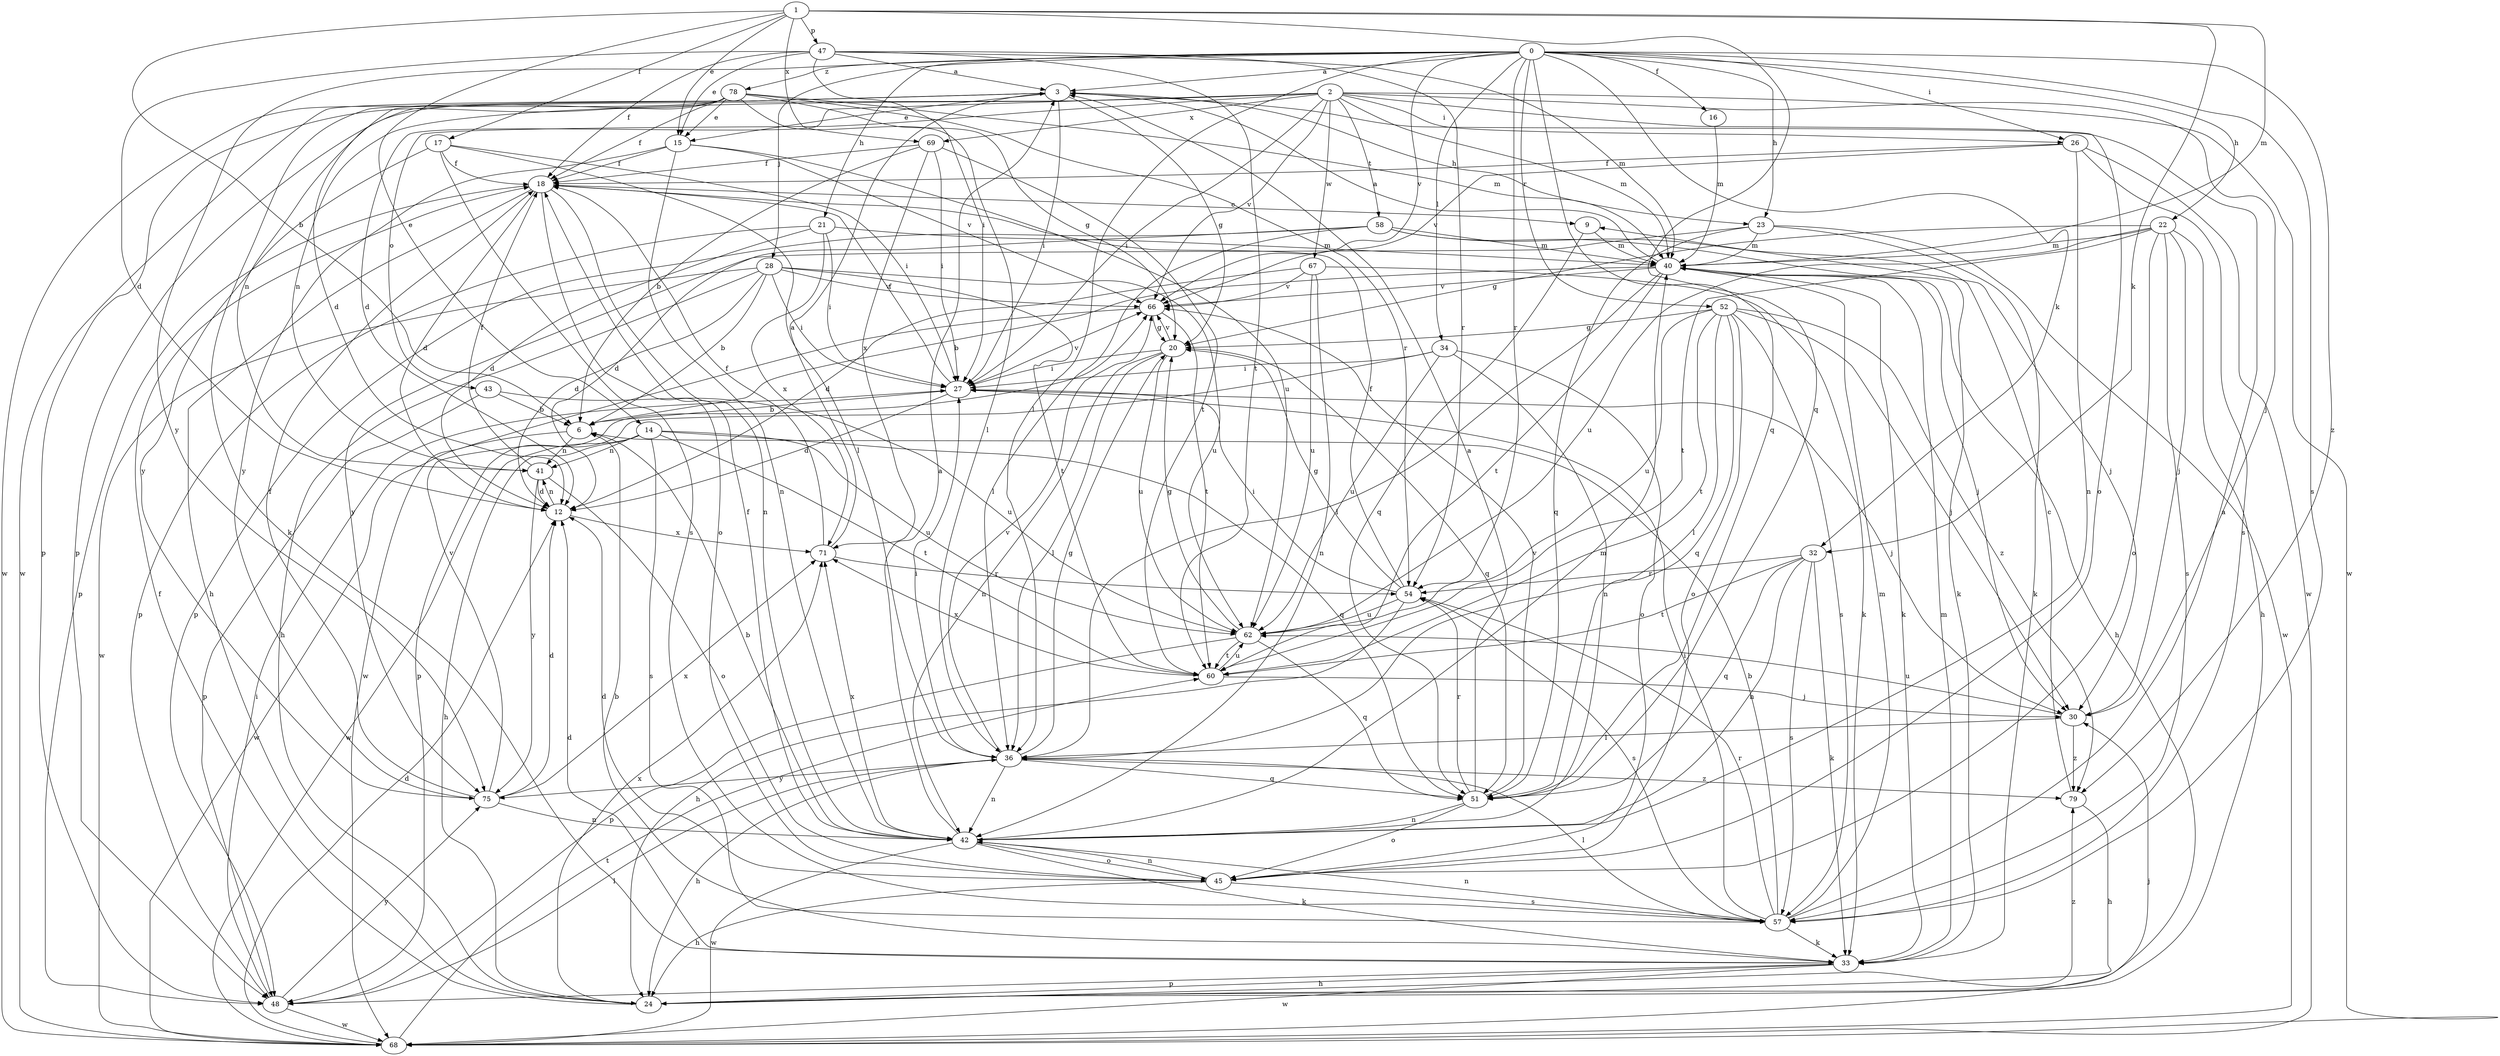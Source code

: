strict digraph  {
0;
1;
2;
3;
6;
9;
12;
14;
15;
16;
17;
18;
20;
21;
22;
23;
24;
26;
27;
28;
30;
32;
33;
34;
36;
40;
41;
42;
43;
45;
47;
48;
51;
52;
54;
57;
58;
60;
62;
66;
67;
68;
69;
71;
75;
78;
79;
0 -> 3  [label=a];
0 -> 16  [label=f];
0 -> 21  [label=h];
0 -> 22  [label=h];
0 -> 23  [label=h];
0 -> 26  [label=i];
0 -> 28  [label=j];
0 -> 32  [label=k];
0 -> 34  [label=l];
0 -> 36  [label=l];
0 -> 51  [label=q];
0 -> 52  [label=r];
0 -> 54  [label=r];
0 -> 57  [label=s];
0 -> 66  [label=v];
0 -> 75  [label=y];
0 -> 78  [label=z];
0 -> 79  [label=z];
1 -> 6  [label=b];
1 -> 14  [label=e];
1 -> 15  [label=e];
1 -> 17  [label=f];
1 -> 32  [label=k];
1 -> 40  [label=m];
1 -> 47  [label=p];
1 -> 51  [label=q];
1 -> 69  [label=x];
2 -> 12  [label=d];
2 -> 26  [label=i];
2 -> 27  [label=i];
2 -> 30  [label=j];
2 -> 40  [label=m];
2 -> 41  [label=n];
2 -> 43  [label=o];
2 -> 45  [label=o];
2 -> 48  [label=p];
2 -> 58  [label=t];
2 -> 66  [label=v];
2 -> 67  [label=w];
2 -> 68  [label=w];
2 -> 69  [label=x];
3 -> 15  [label=e];
3 -> 20  [label=g];
3 -> 23  [label=h];
3 -> 27  [label=i];
3 -> 33  [label=k];
3 -> 41  [label=n];
3 -> 68  [label=w];
6 -> 41  [label=n];
6 -> 68  [label=w];
9 -> 40  [label=m];
9 -> 51  [label=q];
12 -> 41  [label=n];
12 -> 71  [label=x];
14 -> 24  [label=h];
14 -> 41  [label=n];
14 -> 51  [label=q];
14 -> 57  [label=s];
14 -> 60  [label=t];
14 -> 62  [label=u];
14 -> 68  [label=w];
15 -> 18  [label=f];
15 -> 42  [label=n];
15 -> 62  [label=u];
15 -> 66  [label=v];
15 -> 75  [label=y];
16 -> 40  [label=m];
17 -> 18  [label=f];
17 -> 27  [label=i];
17 -> 36  [label=l];
17 -> 57  [label=s];
17 -> 75  [label=y];
18 -> 9  [label=c];
18 -> 12  [label=d];
18 -> 24  [label=h];
18 -> 42  [label=n];
18 -> 45  [label=o];
18 -> 48  [label=p];
20 -> 27  [label=i];
20 -> 36  [label=l];
20 -> 42  [label=n];
20 -> 51  [label=q];
20 -> 62  [label=u];
20 -> 66  [label=v];
21 -> 12  [label=d];
21 -> 27  [label=i];
21 -> 40  [label=m];
21 -> 48  [label=p];
21 -> 71  [label=x];
22 -> 20  [label=g];
22 -> 24  [label=h];
22 -> 30  [label=j];
22 -> 40  [label=m];
22 -> 45  [label=o];
22 -> 57  [label=s];
22 -> 60  [label=t];
22 -> 62  [label=u];
23 -> 33  [label=k];
23 -> 40  [label=m];
23 -> 51  [label=q];
23 -> 68  [label=w];
23 -> 75  [label=y];
24 -> 18  [label=f];
24 -> 71  [label=x];
24 -> 79  [label=z];
26 -> 18  [label=f];
26 -> 42  [label=n];
26 -> 57  [label=s];
26 -> 66  [label=v];
26 -> 68  [label=w];
27 -> 6  [label=b];
27 -> 12  [label=d];
27 -> 18  [label=f];
27 -> 30  [label=j];
27 -> 66  [label=v];
28 -> 6  [label=b];
28 -> 12  [label=d];
28 -> 24  [label=h];
28 -> 27  [label=i];
28 -> 60  [label=t];
28 -> 62  [label=u];
28 -> 66  [label=v];
28 -> 68  [label=w];
30 -> 36  [label=l];
30 -> 62  [label=u];
30 -> 79  [label=z];
32 -> 33  [label=k];
32 -> 42  [label=n];
32 -> 51  [label=q];
32 -> 54  [label=r];
32 -> 57  [label=s];
32 -> 60  [label=t];
33 -> 6  [label=b];
33 -> 12  [label=d];
33 -> 24  [label=h];
33 -> 40  [label=m];
33 -> 48  [label=p];
33 -> 68  [label=w];
34 -> 27  [label=i];
34 -> 42  [label=n];
34 -> 45  [label=o];
34 -> 48  [label=p];
34 -> 62  [label=u];
36 -> 20  [label=g];
36 -> 24  [label=h];
36 -> 27  [label=i];
36 -> 42  [label=n];
36 -> 51  [label=q];
36 -> 66  [label=v];
36 -> 75  [label=y];
36 -> 79  [label=z];
40 -> 3  [label=a];
40 -> 6  [label=b];
40 -> 24  [label=h];
40 -> 30  [label=j];
40 -> 33  [label=k];
40 -> 36  [label=l];
40 -> 60  [label=t];
40 -> 66  [label=v];
41 -> 12  [label=d];
41 -> 18  [label=f];
41 -> 45  [label=o];
41 -> 75  [label=y];
42 -> 3  [label=a];
42 -> 6  [label=b];
42 -> 18  [label=f];
42 -> 33  [label=k];
42 -> 40  [label=m];
42 -> 45  [label=o];
42 -> 68  [label=w];
42 -> 71  [label=x];
43 -> 6  [label=b];
43 -> 48  [label=p];
43 -> 62  [label=u];
45 -> 12  [label=d];
45 -> 24  [label=h];
45 -> 42  [label=n];
45 -> 57  [label=s];
47 -> 3  [label=a];
47 -> 12  [label=d];
47 -> 15  [label=e];
47 -> 18  [label=f];
47 -> 27  [label=i];
47 -> 40  [label=m];
47 -> 54  [label=r];
47 -> 60  [label=t];
48 -> 27  [label=i];
48 -> 36  [label=l];
48 -> 68  [label=w];
48 -> 75  [label=y];
51 -> 3  [label=a];
51 -> 42  [label=n];
51 -> 45  [label=o];
51 -> 54  [label=r];
51 -> 66  [label=v];
52 -> 20  [label=g];
52 -> 30  [label=j];
52 -> 36  [label=l];
52 -> 45  [label=o];
52 -> 51  [label=q];
52 -> 57  [label=s];
52 -> 60  [label=t];
52 -> 62  [label=u];
52 -> 79  [label=z];
54 -> 18  [label=f];
54 -> 20  [label=g];
54 -> 24  [label=h];
54 -> 27  [label=i];
54 -> 57  [label=s];
54 -> 62  [label=u];
57 -> 3  [label=a];
57 -> 6  [label=b];
57 -> 27  [label=i];
57 -> 33  [label=k];
57 -> 36  [label=l];
57 -> 40  [label=m];
57 -> 42  [label=n];
57 -> 54  [label=r];
58 -> 12  [label=d];
58 -> 30  [label=j];
58 -> 33  [label=k];
58 -> 36  [label=l];
58 -> 40  [label=m];
58 -> 48  [label=p];
60 -> 30  [label=j];
60 -> 62  [label=u];
60 -> 71  [label=x];
62 -> 20  [label=g];
62 -> 48  [label=p];
62 -> 51  [label=q];
62 -> 60  [label=t];
66 -> 20  [label=g];
66 -> 60  [label=t];
66 -> 68  [label=w];
67 -> 12  [label=d];
67 -> 33  [label=k];
67 -> 42  [label=n];
67 -> 62  [label=u];
67 -> 66  [label=v];
68 -> 12  [label=d];
68 -> 30  [label=j];
68 -> 60  [label=t];
69 -> 6  [label=b];
69 -> 18  [label=f];
69 -> 27  [label=i];
69 -> 60  [label=t];
69 -> 71  [label=x];
71 -> 3  [label=a];
71 -> 18  [label=f];
71 -> 54  [label=r];
75 -> 12  [label=d];
75 -> 18  [label=f];
75 -> 42  [label=n];
75 -> 66  [label=v];
75 -> 71  [label=x];
78 -> 12  [label=d];
78 -> 15  [label=e];
78 -> 18  [label=f];
78 -> 20  [label=g];
78 -> 36  [label=l];
78 -> 40  [label=m];
78 -> 48  [label=p];
78 -> 54  [label=r];
78 -> 68  [label=w];
79 -> 9  [label=c];
79 -> 24  [label=h];
}
